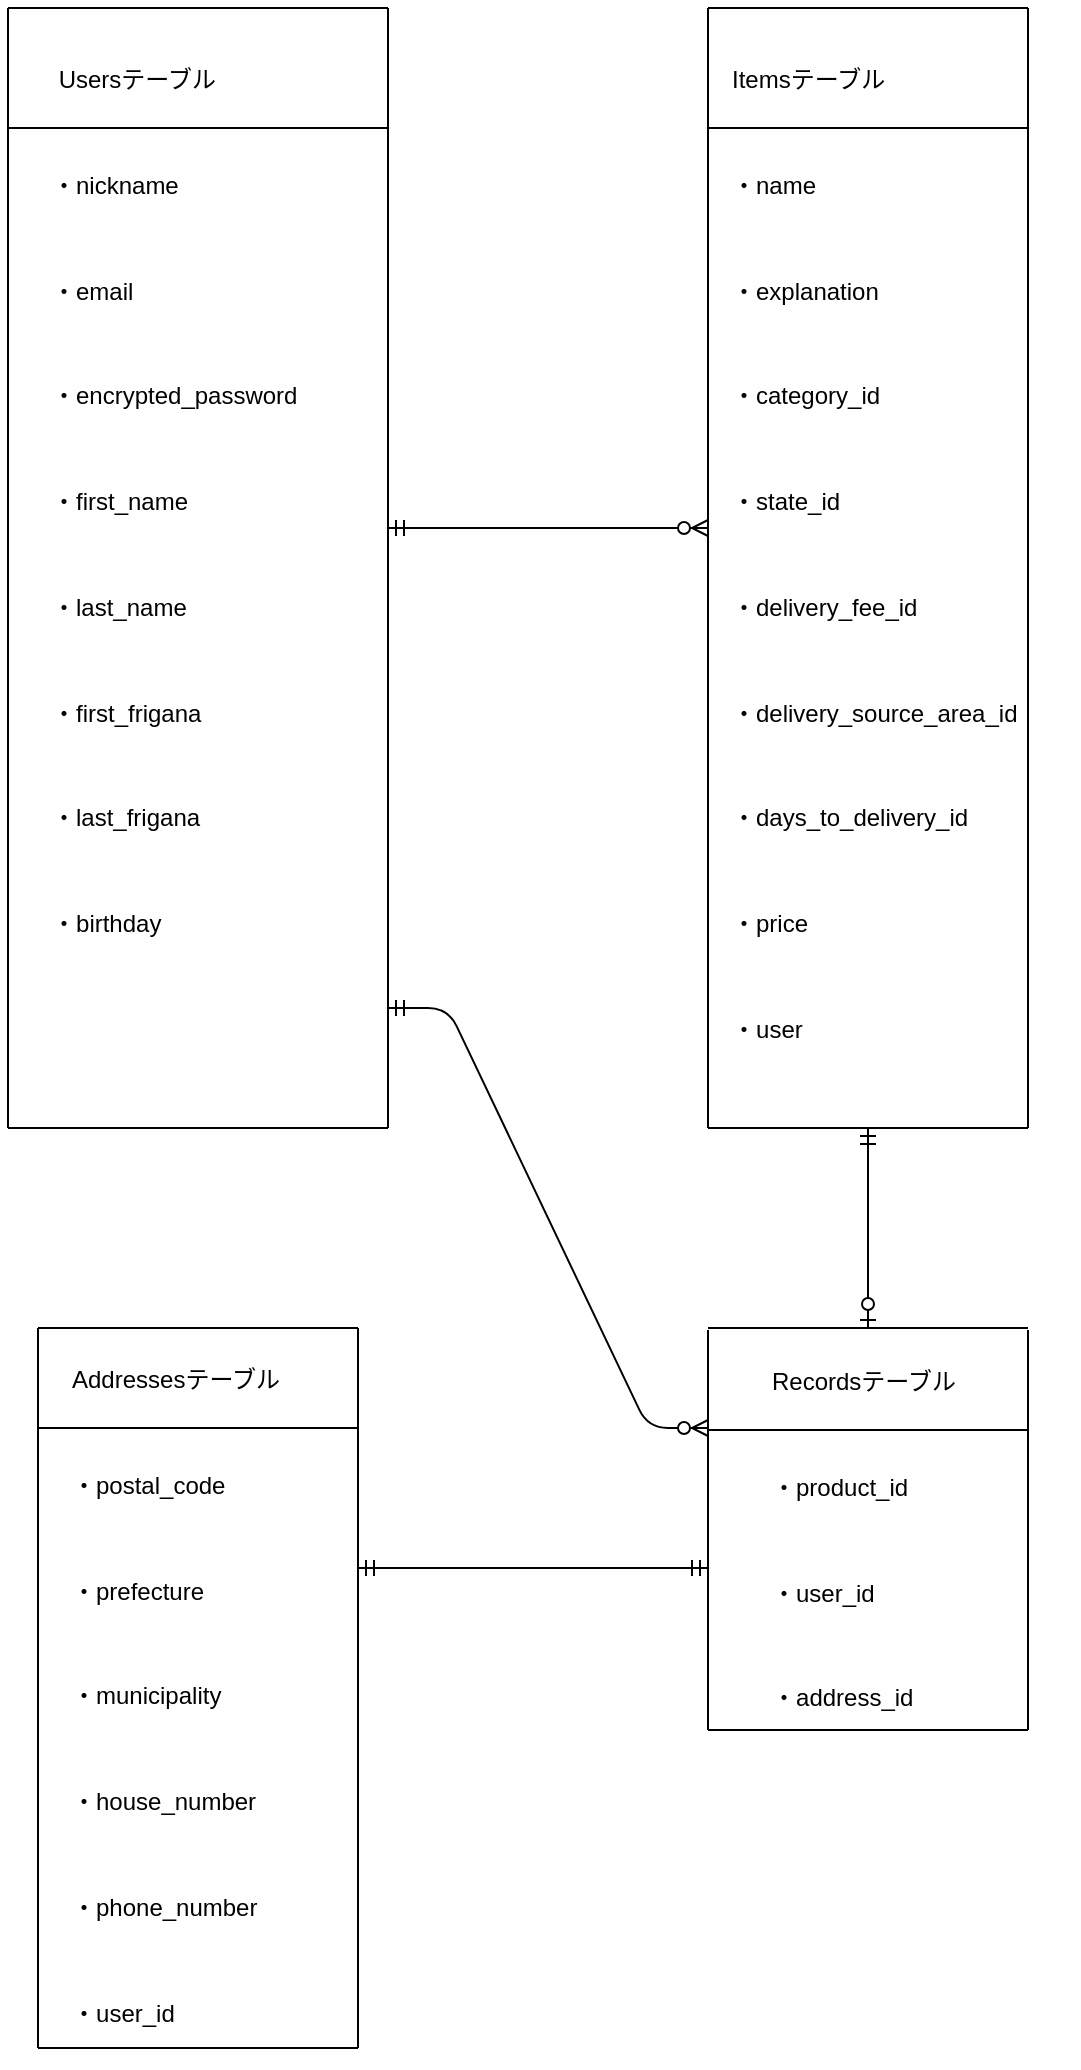 <mxfile version="14.2.4" type="embed">
    <diagram id="lvtRBDvrmdcWyRMPA0P3" name="ページ1">
        <mxGraphModel dx="1128" dy="772" grid="1" gridSize="10" guides="1" tooltips="1" connect="1" arrows="1" fold="1" page="1" pageScale="1" pageWidth="850" pageHeight="1100" math="0" shadow="0">
            <root>
                <mxCell id="0"/>
                <mxCell id="1" parent="0"/>
                <mxCell id="111" value="" style="group;shadow=1;" parent="1" vertex="1" connectable="0">
                    <mxGeometry x="200" y="20" width="190" height="570" as="geometry"/>
                </mxCell>
                <mxCell id="106" value="" style="endArrow=none;html=1;" parent="111" edge="1">
                    <mxGeometry relative="1" as="geometry">
                        <mxPoint as="sourcePoint"/>
                        <mxPoint x="190" as="targetPoint"/>
                        <Array as="points">
                            <mxPoint x="80"/>
                        </Array>
                    </mxGeometry>
                </mxCell>
                <mxCell id="107" value="" style="endArrow=none;html=1;" parent="111" edge="1">
                    <mxGeometry relative="1" as="geometry">
                        <mxPoint as="sourcePoint"/>
                        <mxPoint y="560" as="targetPoint"/>
                    </mxGeometry>
                </mxCell>
                <mxCell id="108" value="" style="endArrow=none;html=1;" parent="111" edge="1">
                    <mxGeometry relative="1" as="geometry">
                        <mxPoint y="560" as="sourcePoint"/>
                        <mxPoint x="190" y="560" as="targetPoint"/>
                    </mxGeometry>
                </mxCell>
                <mxCell id="109" value="" style="endArrow=none;html=1;" parent="111" edge="1">
                    <mxGeometry relative="1" as="geometry">
                        <mxPoint x="190" as="sourcePoint"/>
                        <mxPoint x="190" y="560" as="targetPoint"/>
                    </mxGeometry>
                </mxCell>
                <mxCell id="110" value="" style="endArrow=none;html=1;" parent="111" edge="1">
                    <mxGeometry relative="1" as="geometry">
                        <mxPoint y="60" as="sourcePoint"/>
                        <mxPoint x="190" y="60" as="targetPoint"/>
                    </mxGeometry>
                </mxCell>
                <mxCell id="149" value="&lt;p class=&quot;p1&quot;&gt;&lt;span class=&quot;Apple-converted-space&quot;&gt;&amp;nbsp;&lt;/span&gt;Usersテーブル&lt;span class=&quot;Apple-converted-space&quot;&gt;&amp;nbsp; &amp;nbsp; &amp;nbsp; &amp;nbsp; &amp;nbsp;&lt;/span&gt;&lt;/p&gt;&#10;&lt;p class=&quot;p1&quot;&gt;・nickname&lt;/p&gt;&#10;&lt;p class=&quot;p1&quot;&gt;・email&lt;/p&gt;&#10;&lt;p class=&quot;p1&quot;&gt;・encrypted_password&lt;/p&gt;&#10;&lt;p class=&quot;p1&quot;&gt;・first_name&lt;/p&gt;&#10;&lt;p class=&quot;p1&quot;&gt;・last_name&lt;/p&gt;&#10;&lt;p class=&quot;p1&quot;&gt;・first_frigana&lt;/p&gt;&#10;&lt;p class=&quot;p1&quot;&gt;・last_frigana&lt;/p&gt;&#10;&lt;p class=&quot;p1&quot;&gt;&lt;span class=&quot;s1&quot;&gt;・&lt;/span&gt;birthday&lt;/p&gt;" style="text;whiteSpace=wrap;html=1;" vertex="1" parent="111">
                    <mxGeometry x="20" y="10" width="150" height="470" as="geometry"/>
                </mxCell>
                <mxCell id="119" value="" style="group;" parent="1" vertex="1" connectable="0">
                    <mxGeometry x="550" y="20" width="180" height="570" as="geometry"/>
                </mxCell>
                <mxCell id="146" value="" style="group" parent="119" vertex="1" connectable="0">
                    <mxGeometry width="180" height="560" as="geometry"/>
                </mxCell>
                <mxCell id="113" value="" style="endArrow=none;html=1;" parent="146" edge="1">
                    <mxGeometry relative="1" as="geometry">
                        <mxPoint as="sourcePoint"/>
                        <mxPoint x="160" as="targetPoint"/>
                    </mxGeometry>
                </mxCell>
                <mxCell id="114" value="" style="endArrow=none;html=1;" parent="146" edge="1">
                    <mxGeometry relative="1" as="geometry">
                        <mxPoint as="sourcePoint"/>
                        <mxPoint y="560" as="targetPoint"/>
                    </mxGeometry>
                </mxCell>
                <mxCell id="115" value="" style="endArrow=none;html=1;" parent="146" edge="1">
                    <mxGeometry relative="1" as="geometry">
                        <mxPoint y="560" as="sourcePoint"/>
                        <mxPoint x="160" y="560" as="targetPoint"/>
                    </mxGeometry>
                </mxCell>
                <mxCell id="116" value="" style="endArrow=none;html=1;" parent="146" edge="1">
                    <mxGeometry relative="1" as="geometry">
                        <mxPoint x="160" y="560" as="sourcePoint"/>
                        <mxPoint x="160" as="targetPoint"/>
                    </mxGeometry>
                </mxCell>
                <mxCell id="117" value="" style="endArrow=none;html=1;" parent="146" edge="1">
                    <mxGeometry relative="1" as="geometry">
                        <mxPoint y="60" as="sourcePoint"/>
                        <mxPoint x="160" y="60" as="targetPoint"/>
                    </mxGeometry>
                </mxCell>
                <mxCell id="147" value="&lt;p class=&quot;p1&quot;&gt;Itemsテーブル&lt;/p&gt;&#10;&lt;p class=&quot;p1&quot;&gt;・name&lt;/p&gt;&#10;&lt;p class=&quot;p1&quot;&gt;・explanation&lt;/p&gt;&#10;&lt;p class=&quot;p1&quot;&gt;・category_id&lt;/p&gt;&#10;&lt;p class=&quot;p1&quot;&gt;・state_id&lt;/p&gt;&#10;&lt;p class=&quot;p1&quot;&gt;・delivery_fee_id&lt;/p&gt;&#10;&lt;p class=&quot;p1&quot;&gt;・delivery_source_area_id&lt;/p&gt;&#10;&lt;p class=&quot;p1&quot;&gt;・days_to_delivery_id&lt;/p&gt;&#10;&lt;p class=&quot;p1&quot;&gt;・price&lt;/p&gt;&#10;&lt;p class=&quot;p1&quot;&gt;&lt;span class=&quot;s1&quot;&gt;・&lt;/span&gt;user&lt;/p&gt;" style="text;whiteSpace=wrap;html=1;" vertex="1" parent="146">
                    <mxGeometry x="10" y="10" width="170" height="520" as="geometry"/>
                </mxCell>
                <mxCell id="126" value="" style="group;" parent="1" vertex="1" connectable="0">
                    <mxGeometry x="215" y="680" width="160" height="370" as="geometry"/>
                </mxCell>
                <mxCell id="120" value="&lt;p class=&quot;p1&quot;&gt;Addressesテーブル&lt;/p&gt;&#10;&lt;p class=&quot;p1&quot;&gt;・postal_code&lt;/p&gt;&#10;&lt;p class=&quot;p1&quot;&gt;・prefecture&lt;/p&gt;&#10;&lt;p class=&quot;p1&quot;&gt;・municipality&lt;/p&gt;&#10;&lt;p class=&quot;p1&quot;&gt;・house_number&lt;/p&gt;&#10;&lt;p class=&quot;p1&quot;&gt;・phone_number&lt;/p&gt;&#10;&lt;p class=&quot;p1&quot;&gt;&lt;span class=&quot;s1&quot;&gt;・&lt;/span&gt;user_id&lt;/p&gt;" style="text;whiteSpace=wrap;html=1;" parent="126" vertex="1">
                    <mxGeometry x="15" width="130" height="370" as="geometry"/>
                </mxCell>
                <mxCell id="121" value="" style="endArrow=none;html=1;" parent="126" edge="1">
                    <mxGeometry relative="1" as="geometry">
                        <mxPoint as="sourcePoint"/>
                        <mxPoint x="160" as="targetPoint"/>
                    </mxGeometry>
                </mxCell>
                <mxCell id="122" value="" style="endArrow=none;html=1;" parent="126" edge="1">
                    <mxGeometry relative="1" as="geometry">
                        <mxPoint y="360" as="sourcePoint"/>
                        <mxPoint x="160" y="360" as="targetPoint"/>
                    </mxGeometry>
                </mxCell>
                <mxCell id="123" value="" style="endArrow=none;html=1;" parent="126" edge="1">
                    <mxGeometry relative="1" as="geometry">
                        <mxPoint x="160" y="360" as="sourcePoint"/>
                        <mxPoint x="160" as="targetPoint"/>
                    </mxGeometry>
                </mxCell>
                <mxCell id="124" value="" style="endArrow=none;html=1;" parent="126" edge="1">
                    <mxGeometry relative="1" as="geometry">
                        <mxPoint as="sourcePoint"/>
                        <mxPoint y="360" as="targetPoint"/>
                    </mxGeometry>
                </mxCell>
                <mxCell id="125" value="" style="endArrow=none;html=1;" parent="126" edge="1">
                    <mxGeometry relative="1" as="geometry">
                        <mxPoint y="50" as="sourcePoint"/>
                        <mxPoint x="160" y="50" as="targetPoint"/>
                        <Array as="points">
                            <mxPoint x="80" y="50"/>
                        </Array>
                    </mxGeometry>
                </mxCell>
                <mxCell id="134" value="" style="group;rotation=90;" parent="1" vertex="1" connectable="0">
                    <mxGeometry x="550" y="680" width="160" height="211" as="geometry"/>
                </mxCell>
                <mxCell id="128" value="&lt;p class=&quot;p1&quot;&gt;Recordsテーブル&lt;/p&gt;&#10;&lt;p class=&quot;p1&quot;&gt;・product_id&lt;/p&gt;&#10;&lt;p class=&quot;p1&quot;&gt;・user_id&lt;/p&gt;&#10;&lt;p class=&quot;p1&quot;&gt;&lt;span class=&quot;s1&quot;&gt;・&lt;/span&gt;address_id&lt;/p&gt;" style="text;whiteSpace=wrap;html=1;" parent="134" vertex="1">
                    <mxGeometry x="30" y="1" width="120" height="210" as="geometry"/>
                </mxCell>
                <mxCell id="129" value="" style="endArrow=none;html=1;" parent="134" edge="1">
                    <mxGeometry relative="1" as="geometry">
                        <mxPoint as="sourcePoint"/>
                        <mxPoint x="160" as="targetPoint"/>
                    </mxGeometry>
                </mxCell>
                <mxCell id="130" value="" style="endArrow=none;html=1;" parent="134" edge="1">
                    <mxGeometry relative="1" as="geometry">
                        <mxPoint y="201" as="sourcePoint"/>
                        <mxPoint x="160" y="201" as="targetPoint"/>
                    </mxGeometry>
                </mxCell>
                <mxCell id="131" value="" style="endArrow=none;html=1;" parent="134" edge="1">
                    <mxGeometry relative="1" as="geometry">
                        <mxPoint y="1" as="sourcePoint"/>
                        <mxPoint y="201" as="targetPoint"/>
                    </mxGeometry>
                </mxCell>
                <mxCell id="132" value="" style="endArrow=none;html=1;" parent="134" edge="1">
                    <mxGeometry relative="1" as="geometry">
                        <mxPoint x="160" y="1" as="sourcePoint"/>
                        <mxPoint x="160" y="201" as="targetPoint"/>
                    </mxGeometry>
                </mxCell>
                <mxCell id="133" value="" style="endArrow=none;html=1;" parent="134" edge="1">
                    <mxGeometry relative="1" as="geometry">
                        <mxPoint y="51" as="sourcePoint"/>
                        <mxPoint x="160" y="51" as="targetPoint"/>
                    </mxGeometry>
                </mxCell>
                <mxCell id="136" value="" style="edgeStyle=entityRelationEdgeStyle;fontSize=12;html=1;endArrow=ERzeroToMany;startArrow=ERmandOne;" parent="1" edge="1">
                    <mxGeometry width="100" height="100" relative="1" as="geometry">
                        <mxPoint x="390" y="280" as="sourcePoint"/>
                        <mxPoint x="550" y="280" as="targetPoint"/>
                    </mxGeometry>
                </mxCell>
                <mxCell id="141" value="" style="endArrow=ERzeroToOne;html=1;rounded=0;startArrow=ERmandOne;startFill=0;endFill=1;" parent="1" edge="1">
                    <mxGeometry relative="1" as="geometry">
                        <mxPoint x="630" y="580" as="sourcePoint"/>
                        <mxPoint x="630" y="680" as="targetPoint"/>
                    </mxGeometry>
                </mxCell>
                <mxCell id="142" value="" style="endArrow=ERmandOne;html=1;rounded=0;startArrow=ERmandOne;startFill=0;endFill=0;" parent="1" edge="1">
                    <mxGeometry relative="1" as="geometry">
                        <mxPoint x="375" y="800" as="sourcePoint"/>
                        <mxPoint x="550" y="800" as="targetPoint"/>
                    </mxGeometry>
                </mxCell>
                <mxCell id="144" value="" style="edgeStyle=entityRelationEdgeStyle;fontSize=12;html=1;endArrow=ERzeroToMany;startArrow=ERmandOne;" parent="1" edge="1">
                    <mxGeometry width="100" height="100" relative="1" as="geometry">
                        <mxPoint x="390" y="520" as="sourcePoint"/>
                        <mxPoint x="550" y="730" as="targetPoint"/>
                    </mxGeometry>
                </mxCell>
            </root>
        </mxGraphModel>
    </diagram>
</mxfile>